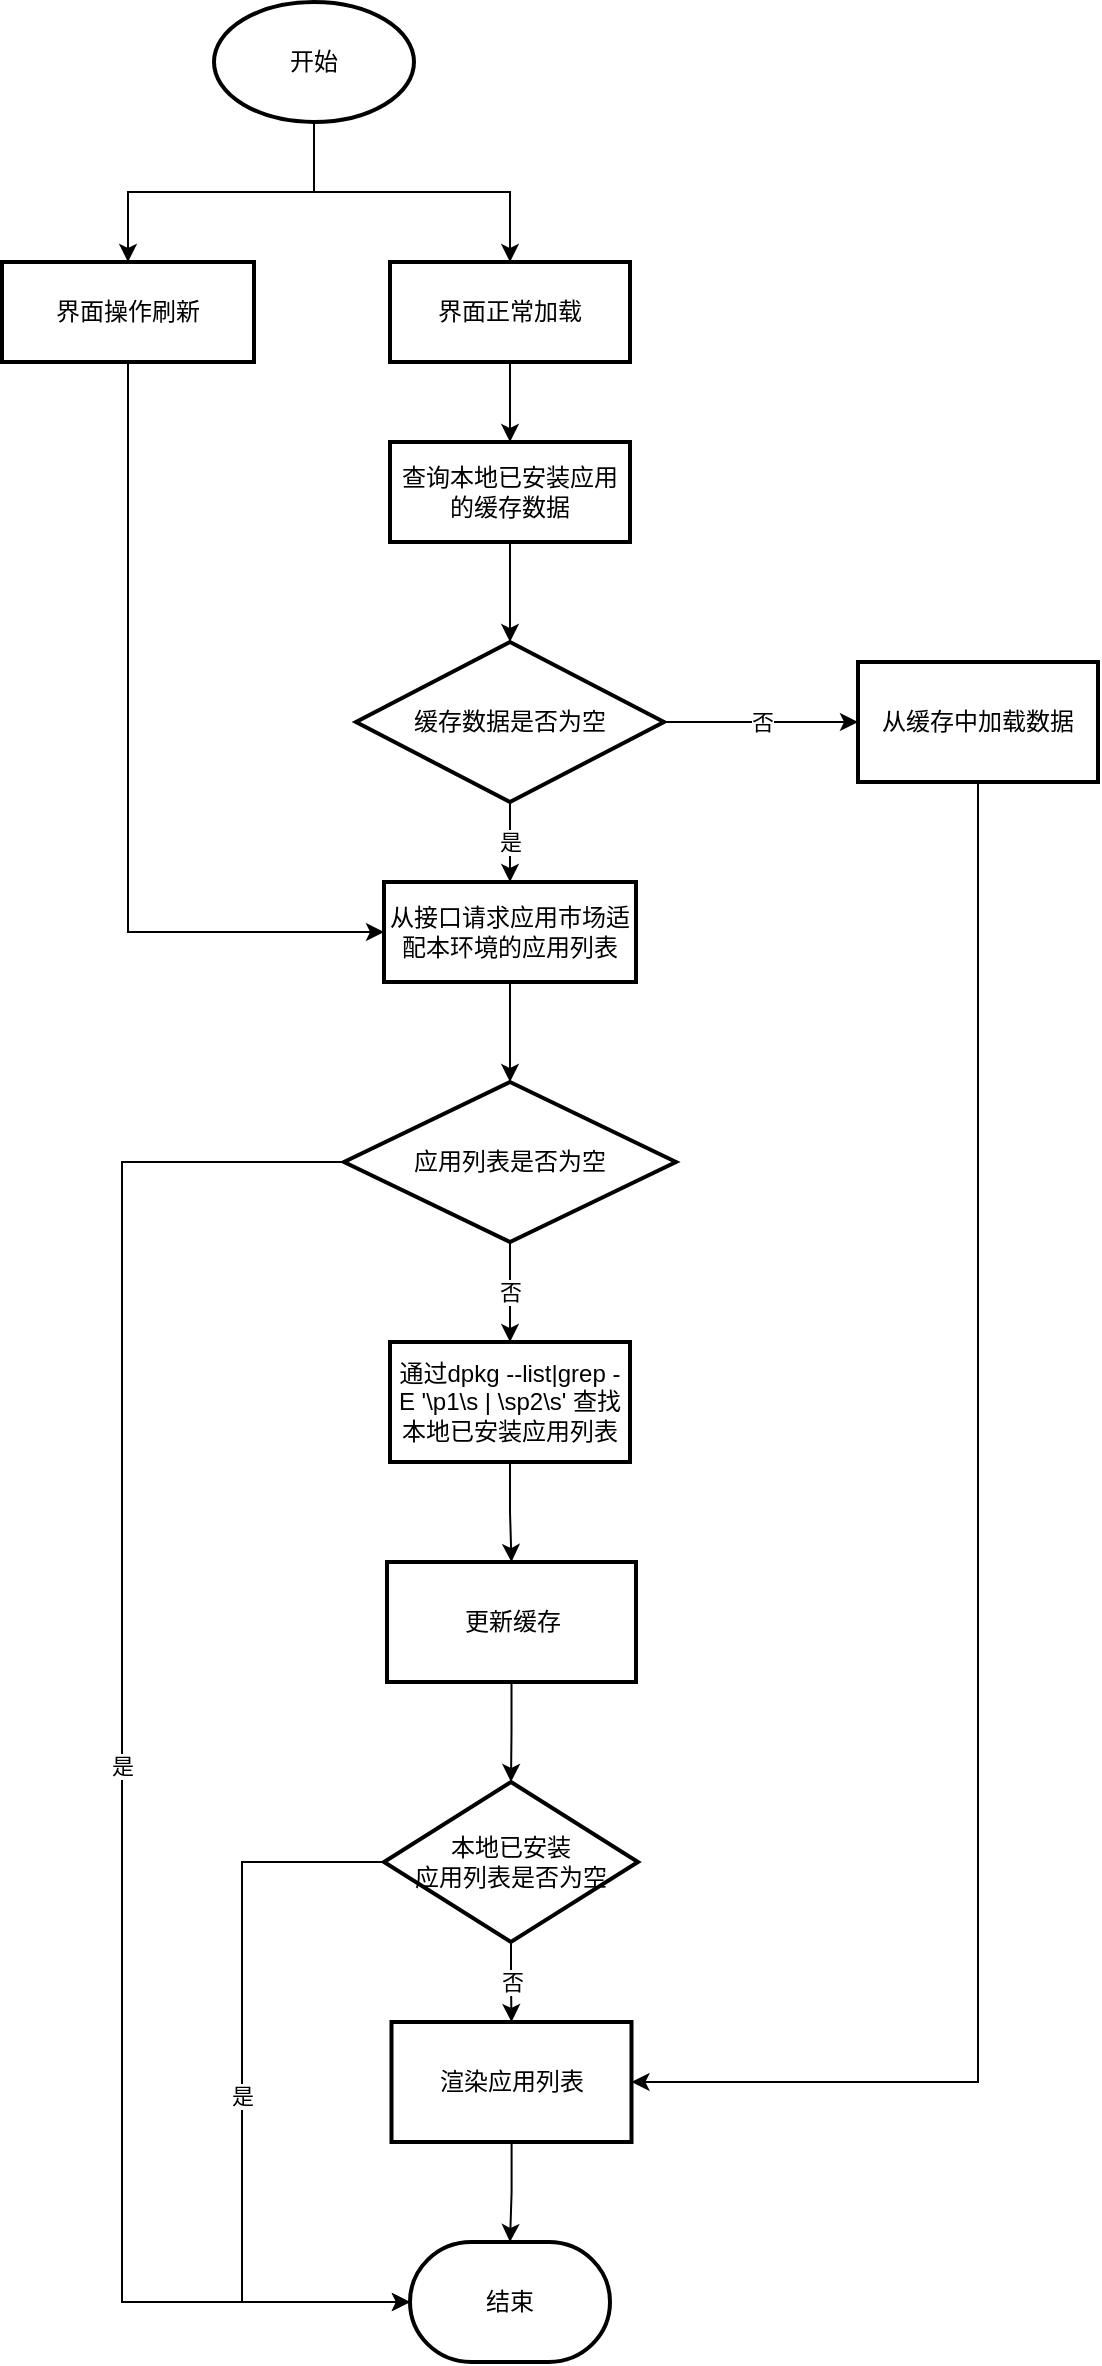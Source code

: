 <mxfile version="16.1.2" type="github">
  <diagram id="Gp89k3uZ7JquAyVOH4Ro" name="第 1 页">
    <mxGraphModel dx="1221" dy="578" grid="1" gridSize="10" guides="1" tooltips="1" connect="1" arrows="1" fold="1" page="1" pageScale="1" pageWidth="827" pageHeight="1169" math="0" shadow="0">
      <root>
        <mxCell id="0" />
        <mxCell id="1" parent="0" />
        <mxCell id="KkLDeA1utWJuvQl8mLjJ-3" value="" style="edgeStyle=orthogonalEdgeStyle;rounded=0;orthogonalLoop=1;jettySize=auto;html=1;" edge="1" parent="1" source="KkLDeA1utWJuvQl8mLjJ-1" target="KkLDeA1utWJuvQl8mLjJ-25">
          <mxGeometry relative="1" as="geometry" />
        </mxCell>
        <mxCell id="KkLDeA1utWJuvQl8mLjJ-27" style="edgeStyle=orthogonalEdgeStyle;rounded=0;orthogonalLoop=1;jettySize=auto;html=1;entryX=0.5;entryY=0;entryDx=0;entryDy=0;" edge="1" parent="1" source="KkLDeA1utWJuvQl8mLjJ-1" target="KkLDeA1utWJuvQl8mLjJ-23">
          <mxGeometry relative="1" as="geometry" />
        </mxCell>
        <mxCell id="KkLDeA1utWJuvQl8mLjJ-1" value="开始" style="strokeWidth=2;html=1;shape=mxgraph.flowchart.start_1;whiteSpace=wrap;" vertex="1" parent="1">
          <mxGeometry x="266" y="60" width="100" height="60" as="geometry" />
        </mxCell>
        <mxCell id="KkLDeA1utWJuvQl8mLjJ-5" value="" style="edgeStyle=orthogonalEdgeStyle;rounded=0;orthogonalLoop=1;jettySize=auto;html=1;" edge="1" parent="1" source="KkLDeA1utWJuvQl8mLjJ-2" target="KkLDeA1utWJuvQl8mLjJ-4">
          <mxGeometry relative="1" as="geometry" />
        </mxCell>
        <mxCell id="KkLDeA1utWJuvQl8mLjJ-2" value="查询本地已安装应用的缓存数据" style="whiteSpace=wrap;html=1;strokeWidth=2;" vertex="1" parent="1">
          <mxGeometry x="354" y="280" width="120" height="50" as="geometry" />
        </mxCell>
        <mxCell id="KkLDeA1utWJuvQl8mLjJ-7" value="是" style="edgeStyle=orthogonalEdgeStyle;rounded=0;orthogonalLoop=1;jettySize=auto;html=1;" edge="1" parent="1" source="KkLDeA1utWJuvQl8mLjJ-4" target="KkLDeA1utWJuvQl8mLjJ-6">
          <mxGeometry relative="1" as="geometry" />
        </mxCell>
        <mxCell id="KkLDeA1utWJuvQl8mLjJ-19" value="否" style="edgeStyle=orthogonalEdgeStyle;rounded=0;orthogonalLoop=1;jettySize=auto;html=1;" edge="1" parent="1" source="KkLDeA1utWJuvQl8mLjJ-4" target="KkLDeA1utWJuvQl8mLjJ-18">
          <mxGeometry relative="1" as="geometry" />
        </mxCell>
        <mxCell id="KkLDeA1utWJuvQl8mLjJ-4" value="缓存数据是否为空" style="rhombus;whiteSpace=wrap;html=1;strokeWidth=2;" vertex="1" parent="1">
          <mxGeometry x="337" y="380" width="154" height="80" as="geometry" />
        </mxCell>
        <mxCell id="KkLDeA1utWJuvQl8mLjJ-9" value="" style="edgeStyle=orthogonalEdgeStyle;rounded=0;orthogonalLoop=1;jettySize=auto;html=1;" edge="1" parent="1" source="KkLDeA1utWJuvQl8mLjJ-6" target="KkLDeA1utWJuvQl8mLjJ-8">
          <mxGeometry relative="1" as="geometry" />
        </mxCell>
        <mxCell id="KkLDeA1utWJuvQl8mLjJ-6" value="从接口请求应用市场适配本环境的应用列表" style="whiteSpace=wrap;html=1;strokeWidth=2;" vertex="1" parent="1">
          <mxGeometry x="351" y="500" width="126" height="50" as="geometry" />
        </mxCell>
        <mxCell id="KkLDeA1utWJuvQl8mLjJ-11" value="否" style="edgeStyle=orthogonalEdgeStyle;rounded=0;orthogonalLoop=1;jettySize=auto;html=1;" edge="1" parent="1" source="KkLDeA1utWJuvQl8mLjJ-8" target="KkLDeA1utWJuvQl8mLjJ-10">
          <mxGeometry relative="1" as="geometry" />
        </mxCell>
        <mxCell id="KkLDeA1utWJuvQl8mLjJ-31" value="是" style="edgeStyle=orthogonalEdgeStyle;rounded=0;orthogonalLoop=1;jettySize=auto;html=1;entryX=0;entryY=0.5;entryDx=0;entryDy=0;entryPerimeter=0;" edge="1" parent="1" source="KkLDeA1utWJuvQl8mLjJ-8" target="KkLDeA1utWJuvQl8mLjJ-21">
          <mxGeometry relative="1" as="geometry">
            <mxPoint x="228.0" y="640" as="targetPoint" />
            <Array as="points">
              <mxPoint x="220" y="640" />
              <mxPoint x="220" y="1210" />
            </Array>
          </mxGeometry>
        </mxCell>
        <mxCell id="KkLDeA1utWJuvQl8mLjJ-8" value="应用列表是否为空" style="rhombus;whiteSpace=wrap;html=1;strokeWidth=2;" vertex="1" parent="1">
          <mxGeometry x="331" y="600" width="166" height="80" as="geometry" />
        </mxCell>
        <mxCell id="KkLDeA1utWJuvQl8mLjJ-33" style="edgeStyle=orthogonalEdgeStyle;rounded=0;orthogonalLoop=1;jettySize=auto;html=1;entryX=0.5;entryY=0;entryDx=0;entryDy=0;" edge="1" parent="1" source="KkLDeA1utWJuvQl8mLjJ-10" target="KkLDeA1utWJuvQl8mLjJ-14">
          <mxGeometry relative="1" as="geometry" />
        </mxCell>
        <mxCell id="KkLDeA1utWJuvQl8mLjJ-10" value="通过dpkg --list|grep -E &#39;\p1\s | \sp2\s&#39; 查找本地已安装应用列表" style="whiteSpace=wrap;html=1;strokeWidth=2;" vertex="1" parent="1">
          <mxGeometry x="354" y="730" width="120" height="60" as="geometry" />
        </mxCell>
        <mxCell id="KkLDeA1utWJuvQl8mLjJ-36" value="否" style="edgeStyle=orthogonalEdgeStyle;rounded=0;orthogonalLoop=1;jettySize=auto;html=1;entryX=0.5;entryY=0;entryDx=0;entryDy=0;" edge="1" parent="1" source="KkLDeA1utWJuvQl8mLjJ-12" target="KkLDeA1utWJuvQl8mLjJ-16">
          <mxGeometry relative="1" as="geometry" />
        </mxCell>
        <mxCell id="KkLDeA1utWJuvQl8mLjJ-41" value="是" style="edgeStyle=orthogonalEdgeStyle;rounded=0;orthogonalLoop=1;jettySize=auto;html=1;entryX=0;entryY=0.5;entryDx=0;entryDy=0;entryPerimeter=0;" edge="1" parent="1" source="KkLDeA1utWJuvQl8mLjJ-12" target="KkLDeA1utWJuvQl8mLjJ-21">
          <mxGeometry relative="1" as="geometry">
            <Array as="points">
              <mxPoint x="280" y="990" />
              <mxPoint x="280" y="1210" />
            </Array>
          </mxGeometry>
        </mxCell>
        <mxCell id="KkLDeA1utWJuvQl8mLjJ-12" value="本地已安装&lt;br&gt;应用列表是否为空" style="rhombus;whiteSpace=wrap;html=1;strokeWidth=2;" vertex="1" parent="1">
          <mxGeometry x="351" y="950" width="127" height="80" as="geometry" />
        </mxCell>
        <mxCell id="KkLDeA1utWJuvQl8mLjJ-34" style="edgeStyle=orthogonalEdgeStyle;rounded=0;orthogonalLoop=1;jettySize=auto;html=1;entryX=0.5;entryY=0;entryDx=0;entryDy=0;" edge="1" parent="1" source="KkLDeA1utWJuvQl8mLjJ-14" target="KkLDeA1utWJuvQl8mLjJ-12">
          <mxGeometry relative="1" as="geometry" />
        </mxCell>
        <mxCell id="KkLDeA1utWJuvQl8mLjJ-14" value="更新缓存" style="whiteSpace=wrap;html=1;strokeWidth=2;" vertex="1" parent="1">
          <mxGeometry x="352.5" y="840" width="124.5" height="60" as="geometry" />
        </mxCell>
        <mxCell id="KkLDeA1utWJuvQl8mLjJ-37" style="edgeStyle=orthogonalEdgeStyle;rounded=0;orthogonalLoop=1;jettySize=auto;html=1;entryX=0.5;entryY=0;entryDx=0;entryDy=0;entryPerimeter=0;" edge="1" parent="1" source="KkLDeA1utWJuvQl8mLjJ-16" target="KkLDeA1utWJuvQl8mLjJ-21">
          <mxGeometry relative="1" as="geometry" />
        </mxCell>
        <mxCell id="KkLDeA1utWJuvQl8mLjJ-16" value="渲染应用列表" style="whiteSpace=wrap;html=1;strokeWidth=2;" vertex="1" parent="1">
          <mxGeometry x="354.75" y="1070" width="120" height="60" as="geometry" />
        </mxCell>
        <mxCell id="KkLDeA1utWJuvQl8mLjJ-20" style="edgeStyle=orthogonalEdgeStyle;rounded=0;orthogonalLoop=1;jettySize=auto;html=1;entryX=1;entryY=0.5;entryDx=0;entryDy=0;" edge="1" parent="1" source="KkLDeA1utWJuvQl8mLjJ-18" target="KkLDeA1utWJuvQl8mLjJ-16">
          <mxGeometry relative="1" as="geometry">
            <Array as="points">
              <mxPoint x="648" y="1100" />
            </Array>
          </mxGeometry>
        </mxCell>
        <mxCell id="KkLDeA1utWJuvQl8mLjJ-18" value="从缓存中加载数据" style="whiteSpace=wrap;html=1;strokeWidth=2;" vertex="1" parent="1">
          <mxGeometry x="588" y="390" width="120" height="60" as="geometry" />
        </mxCell>
        <mxCell id="KkLDeA1utWJuvQl8mLjJ-21" value="结束" style="strokeWidth=2;html=1;shape=mxgraph.flowchart.terminator;whiteSpace=wrap;" vertex="1" parent="1">
          <mxGeometry x="364" y="1180" width="100" height="60" as="geometry" />
        </mxCell>
        <mxCell id="KkLDeA1utWJuvQl8mLjJ-24" style="edgeStyle=orthogonalEdgeStyle;rounded=0;orthogonalLoop=1;jettySize=auto;html=1;entryX=0;entryY=0.5;entryDx=0;entryDy=0;exitX=0.5;exitY=1;exitDx=0;exitDy=0;" edge="1" parent="1" source="KkLDeA1utWJuvQl8mLjJ-23" target="KkLDeA1utWJuvQl8mLjJ-6">
          <mxGeometry relative="1" as="geometry">
            <mxPoint x="203" y="340" as="targetPoint" />
          </mxGeometry>
        </mxCell>
        <mxCell id="KkLDeA1utWJuvQl8mLjJ-23" value="界面操作刷新" style="whiteSpace=wrap;html=1;strokeWidth=2;" vertex="1" parent="1">
          <mxGeometry x="160" y="190" width="126" height="50" as="geometry" />
        </mxCell>
        <mxCell id="KkLDeA1utWJuvQl8mLjJ-28" style="edgeStyle=orthogonalEdgeStyle;rounded=0;orthogonalLoop=1;jettySize=auto;html=1;entryX=0.5;entryY=0;entryDx=0;entryDy=0;" edge="1" parent="1" source="KkLDeA1utWJuvQl8mLjJ-25" target="KkLDeA1utWJuvQl8mLjJ-2">
          <mxGeometry relative="1" as="geometry" />
        </mxCell>
        <mxCell id="KkLDeA1utWJuvQl8mLjJ-25" value="界面正常加载" style="whiteSpace=wrap;html=1;strokeWidth=2;" vertex="1" parent="1">
          <mxGeometry x="354" y="190" width="120" height="50" as="geometry" />
        </mxCell>
      </root>
    </mxGraphModel>
  </diagram>
</mxfile>
